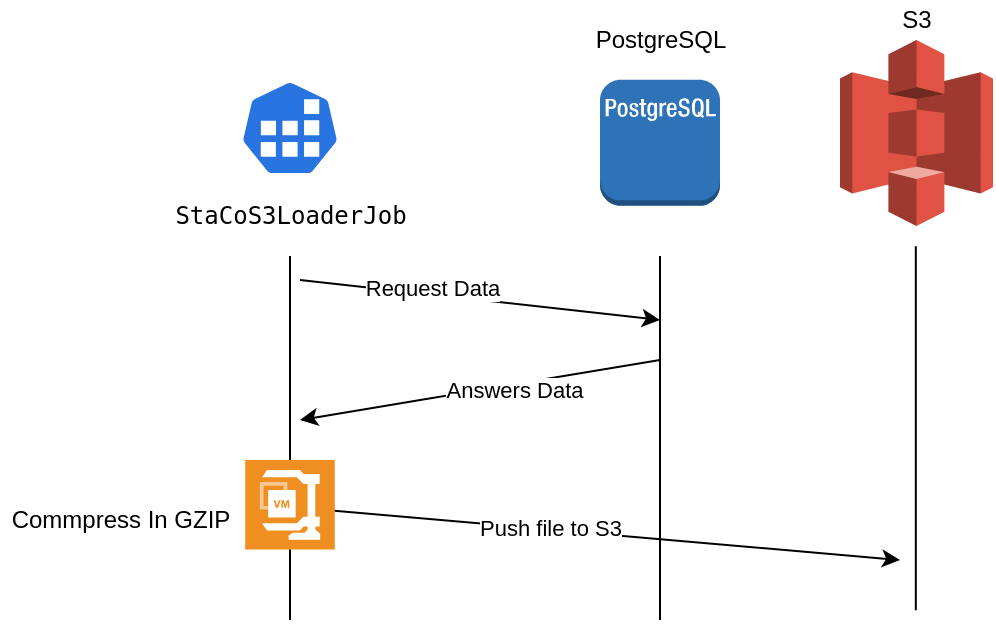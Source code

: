 <mxfile version="15.8.7" type="device"><diagram id="ClhppSgGM6i86vTmw0MU" name="Page-1"><mxGraphModel dx="1106" dy="822" grid="1" gridSize="10" guides="1" tooltips="1" connect="1" arrows="1" fold="1" page="1" pageScale="1" pageWidth="827" pageHeight="1169" math="0" shadow="0"><root><mxCell id="0"/><mxCell id="1" parent="0"/><mxCell id="qZQJGE7We-93FJWsdYU8-2" value="" style="sketch=0;html=1;dashed=0;whitespace=wrap;fillColor=#2875E2;strokeColor=#ffffff;points=[[0.005,0.63,0],[0.1,0.2,0],[0.9,0.2,0],[0.5,0,0],[0.995,0.63,0],[0.72,0.99,0],[0.5,1,0],[0.28,0.99,0]];shape=mxgraph.kubernetes.icon;prIcon=job;verticalAlign=bottom;" parent="1" vertex="1"><mxGeometry x="140" y="90" width="50" height="48" as="geometry"/></mxCell><mxCell id="qZQJGE7We-93FJWsdYU8-7" value="&lt;pre style=&quot;font-family: &amp;quot;jetbrains mono&amp;quot;, monospace;&quot;&gt;StaCoS3LoaderJob&lt;/pre&gt;" style="text;html=1;align=center;verticalAlign=middle;resizable=0;points=[];autosize=1;strokeColor=none;fillColor=none;labelBackgroundColor=none;fontColor=default;" parent="1" vertex="1"><mxGeometry x="100" y="138" width="130" height="40" as="geometry"/></mxCell><mxCell id="qZQJGE7We-93FJWsdYU8-9" value="" style="outlineConnect=0;dashed=0;verticalLabelPosition=bottom;verticalAlign=top;align=center;html=1;shape=mxgraph.aws3.postgre_sql_instance;fillColor=#2E73B8;gradientColor=none;rounded=0;labelBackgroundColor=none;labelBorderColor=none;fontColor=default;strokeColor=default;" parent="1" vertex="1"><mxGeometry x="320" y="89.9" width="60" height="63" as="geometry"/></mxCell><mxCell id="qZQJGE7We-93FJWsdYU8-10" value="" style="outlineConnect=0;dashed=0;verticalLabelPosition=bottom;verticalAlign=top;align=center;html=1;shape=mxgraph.aws3.s3;fillColor=#E05243;gradientColor=none;rounded=0;labelBackgroundColor=none;labelBorderColor=none;fontColor=default;strokeColor=default;" parent="1" vertex="1"><mxGeometry x="440" y="70" width="76.5" height="93" as="geometry"/></mxCell><mxCell id="qZQJGE7We-93FJWsdYU8-12" value="" style="endArrow=none;html=1;rounded=0;fontColor=default;startArrow=none;" parent="1" source="qZQJGE7We-93FJWsdYU8-11" target="qZQJGE7We-93FJWsdYU8-7" edge="1"><mxGeometry width="50" height="50" relative="1" as="geometry"><mxPoint x="165" y="360" as="sourcePoint"/><mxPoint x="180" y="220" as="targetPoint"/></mxGeometry></mxCell><mxCell id="qZQJGE7We-93FJWsdYU8-13" value="" style="endArrow=none;html=1;rounded=0;fontColor=default;" parent="1" edge="1"><mxGeometry width="50" height="50" relative="1" as="geometry"><mxPoint x="350" y="360.0" as="sourcePoint"/><mxPoint x="350" y="178" as="targetPoint"/></mxGeometry></mxCell><mxCell id="qZQJGE7We-93FJWsdYU8-15" value="" style="endArrow=none;html=1;rounded=0;fontColor=default;" parent="1" edge="1"><mxGeometry width="50" height="50" relative="1" as="geometry"><mxPoint x="477.91" y="355.1" as="sourcePoint"/><mxPoint x="477.91" y="173.1" as="targetPoint"/></mxGeometry></mxCell><mxCell id="qZQJGE7We-93FJWsdYU8-16" value="" style="endArrow=classic;html=1;rounded=0;fontColor=default;" parent="1" edge="1"><mxGeometry width="50" height="50" relative="1" as="geometry"><mxPoint x="170" y="190" as="sourcePoint"/><mxPoint x="350" y="210" as="targetPoint"/></mxGeometry></mxCell><mxCell id="qZQJGE7We-93FJWsdYU8-20" value="Request Data" style="edgeLabel;html=1;align=center;verticalAlign=middle;resizable=0;points=[];fontColor=default;" parent="qZQJGE7We-93FJWsdYU8-16" vertex="1" connectable="0"><mxGeometry x="-0.278" y="4" relative="1" as="geometry"><mxPoint as="offset"/></mxGeometry></mxCell><mxCell id="qZQJGE7We-93FJWsdYU8-17" value="" style="endArrow=classic;html=1;rounded=0;fontColor=default;" parent="1" edge="1"><mxGeometry width="50" height="50" relative="1" as="geometry"><mxPoint x="350" y="230" as="sourcePoint"/><mxPoint x="170" y="260" as="targetPoint"/></mxGeometry></mxCell><mxCell id="qZQJGE7We-93FJWsdYU8-21" value="Answers Data" style="edgeLabel;html=1;align=center;verticalAlign=middle;resizable=0;points=[];fontColor=default;" parent="qZQJGE7We-93FJWsdYU8-17" vertex="1" connectable="0"><mxGeometry x="-0.168" y="2" relative="1" as="geometry"><mxPoint x="1" as="offset"/></mxGeometry></mxCell><mxCell id="qZQJGE7We-93FJWsdYU8-18" value="" style="endArrow=classic;html=1;rounded=0;fontColor=default;" parent="1" edge="1"><mxGeometry width="50" height="50" relative="1" as="geometry"><mxPoint x="180" y="304.8" as="sourcePoint"/><mxPoint x="470" y="330" as="targetPoint"/></mxGeometry></mxCell><mxCell id="qZQJGE7We-93FJWsdYU8-23" value="Push file to S3" style="edgeLabel;html=1;align=center;verticalAlign=middle;resizable=0;points=[];fontColor=default;" parent="qZQJGE7We-93FJWsdYU8-18" vertex="1" connectable="0"><mxGeometry x="-0.212" y="1" relative="1" as="geometry"><mxPoint x="1" as="offset"/></mxGeometry></mxCell><mxCell id="qZQJGE7We-93FJWsdYU8-11" value="" style="shadow=0;dashed=0;html=1;strokeColor=none;fillColor=#EF8F21;labelPosition=center;verticalLabelPosition=bottom;verticalAlign=top;align=center;outlineConnect=0;shape=mxgraph.veeam.2d.veeamzip;rounded=0;labelBackgroundColor=none;labelBorderColor=none;fontColor=default;" parent="1" vertex="1"><mxGeometry x="142.6" y="280" width="44.8" height="44.8" as="geometry"/></mxCell><mxCell id="qZQJGE7We-93FJWsdYU8-19" value="" style="endArrow=none;html=1;rounded=0;fontColor=default;" parent="1" target="qZQJGE7We-93FJWsdYU8-11" edge="1"><mxGeometry width="50" height="50" relative="1" as="geometry"><mxPoint x="165" y="360.0" as="sourcePoint"/><mxPoint x="165" y="178" as="targetPoint"/></mxGeometry></mxCell><mxCell id="qZQJGE7We-93FJWsdYU8-22" value="Commpress In GZIP" style="text;html=1;align=center;verticalAlign=middle;resizable=0;points=[];autosize=1;strokeColor=none;fillColor=none;fontColor=default;" parent="1" vertex="1"><mxGeometry x="20" y="300" width="120" height="20" as="geometry"/></mxCell><mxCell id="qZQJGE7We-93FJWsdYU8-47" value="S3" style="text;html=1;align=center;verticalAlign=middle;resizable=0;points=[];autosize=1;strokeColor=none;fillColor=none;fontColor=default;" parent="1" vertex="1"><mxGeometry x="463.25" y="50" width="30" height="20" as="geometry"/></mxCell><mxCell id="qZQJGE7We-93FJWsdYU8-50" value="PostgreSQL" style="text;html=1;align=center;verticalAlign=middle;resizable=0;points=[];autosize=1;strokeColor=none;fillColor=none;fontColor=default;" parent="1" vertex="1"><mxGeometry x="310" y="60" width="80" height="20" as="geometry"/></mxCell></root></mxGraphModel></diagram></mxfile>